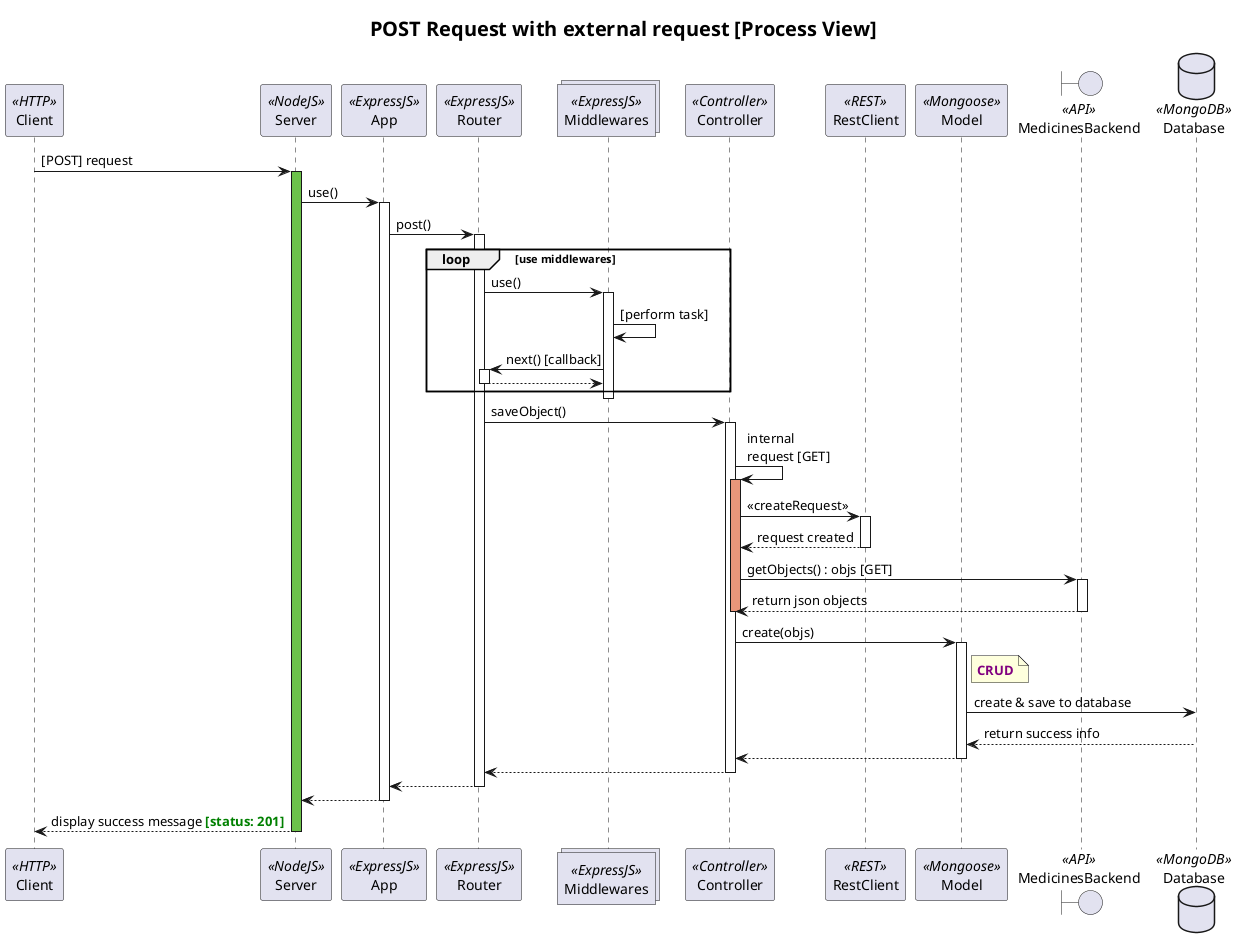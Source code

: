 @startuml

title: <size:20> POST Request with external request [Process View]</size>

' Lifelines
participant Client as cl <<HTTP>>
participant Server as node <<NodeJS>>
participant App as app <<ExpressJS>>
participant Router as r <<ExpressJS>>
collections Middlewares as mds <<ExpressJS>>
participant Controller as c <<Controller>>
participant RestClient as rc <<REST>>
participant Model as m <<Mongoose>>
boundary MedicinesBackend as med <<API>>
database Database as db <<MongoDB>>


' Sequence
cl -> node : [POST] request
activate node #6cc24a

node -> app : use()
    activate app
    app -> r : post()
        activate r
            loop use middlewares
            r -> mds : use()
            activate mds
                mds -> mds : [perform task]
                mds -> r : next() [callback]
                activate r
                r --> mds
                deactivate r
            end
            deactivate mds
            r -> c : saveObject()
            activate c

                c -> c : internal\nrequest [GET]
                activate c #DarkSalmon
                c -> rc : << createRequest >>
                activate rc
                rc --> c: request created
                deactivate rc
                c -> med : getObjects() : objs [GET]

                activate med
                med --> c : return json objects
                deactivate med
                deactivate c
                c -> m : create(objs)
                activate m
                    note right of m
                     **<color purple>CRUD</color>**
                    end note
                    m -> db : create & save to database
                    db --> m : return success info
                    m --> c
                deactivate m
                c --> r
            deactivate c
            r --> app
        deactivate r
        app --> node
    deactivate app
    node --> cl : display success message <font color=green><b>[status: 201]
deactivate node

@enduml